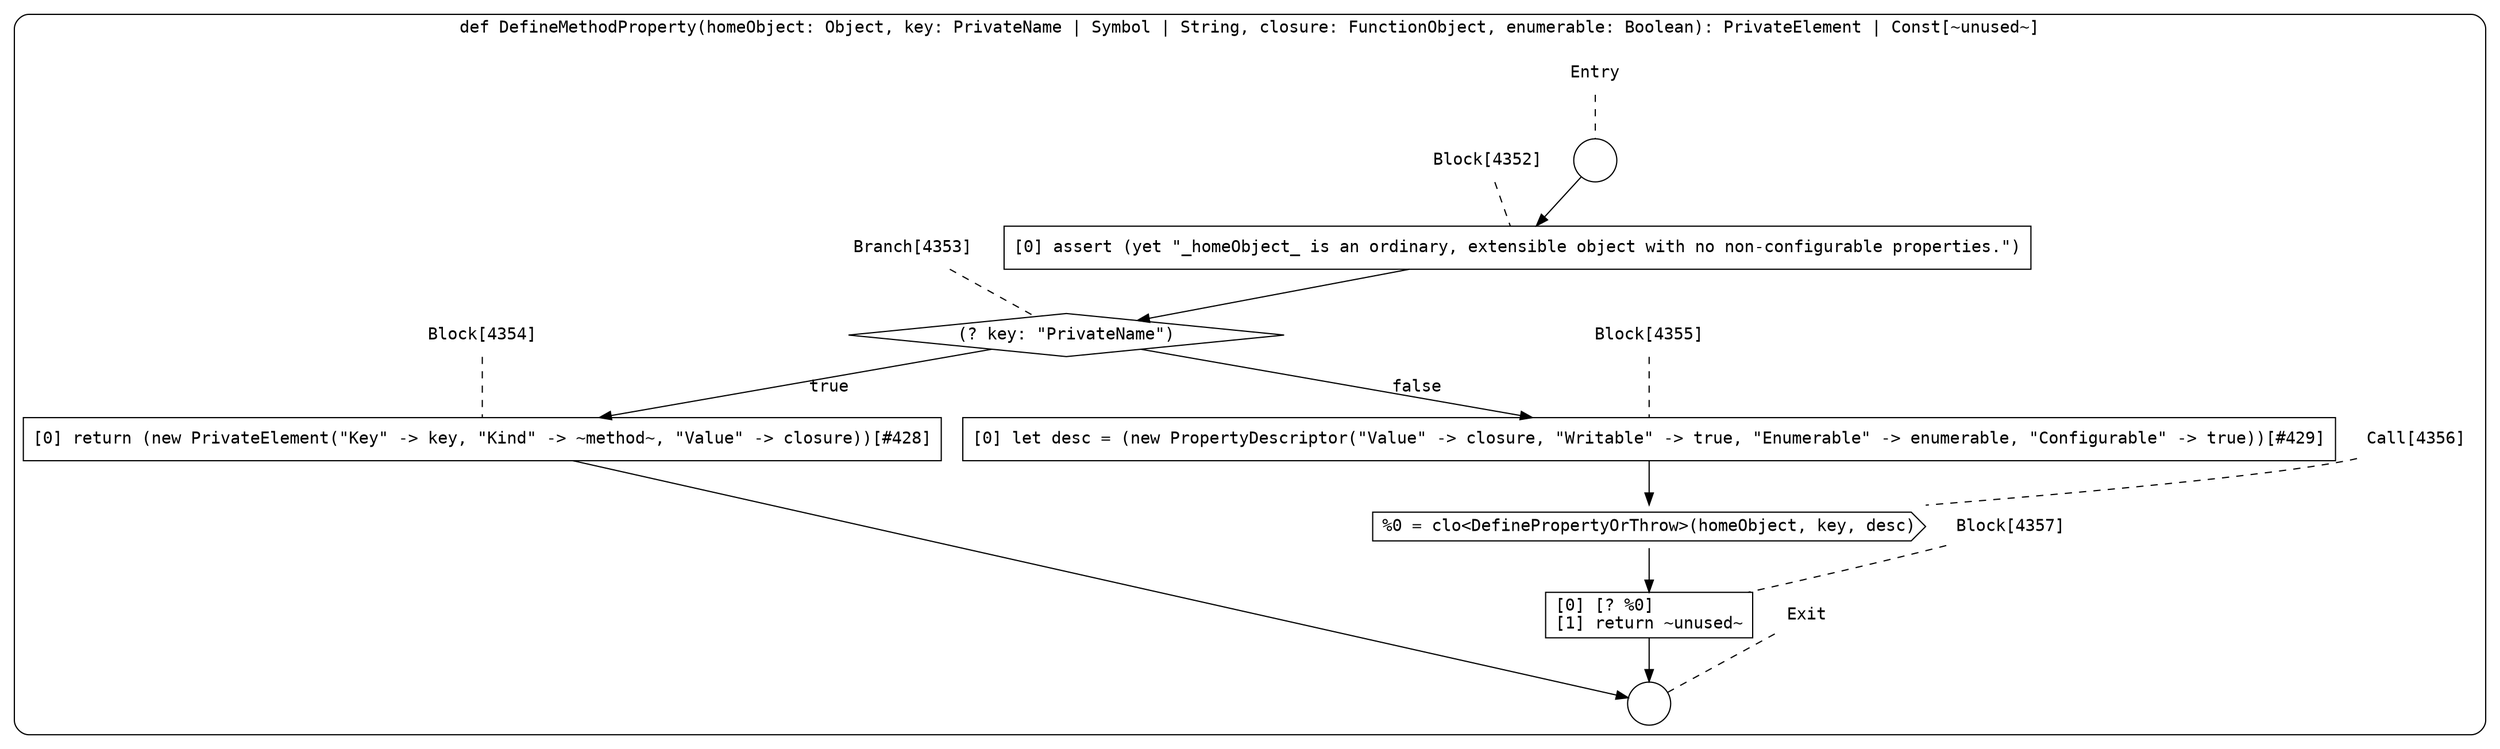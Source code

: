 digraph {
  graph [fontname = "Consolas"]
  node [fontname = "Consolas"]
  edge [fontname = "Consolas"]
  subgraph cluster1095 {
    label = "def DefineMethodProperty(homeObject: Object, key: PrivateName | Symbol | String, closure: FunctionObject, enumerable: Boolean): PrivateElement | Const[~unused~]"
    style = rounded
    cluster1095_entry_name [shape=none, label=<<font color="black">Entry</font>>]
    cluster1095_entry_name -> cluster1095_entry [arrowhead=none, color="black", style=dashed]
    cluster1095_entry [shape=circle label=" " color="black" fillcolor="white" style=filled]
    cluster1095_entry -> node4352 [color="black"]
    cluster1095_exit_name [shape=none, label=<<font color="black">Exit</font>>]
    cluster1095_exit_name -> cluster1095_exit [arrowhead=none, color="black", style=dashed]
    cluster1095_exit [shape=circle label=" " color="black" fillcolor="white" style=filled]
    node4352_name [shape=none, label=<<font color="black">Block[4352]</font>>]
    node4352_name -> node4352 [arrowhead=none, color="black", style=dashed]
    node4352 [shape=box, label=<<font color="black">[0] assert (yet &quot;_homeObject_ is an ordinary, extensible object with no non-configurable properties.&quot;)<BR ALIGN="LEFT"/></font>> color="black" fillcolor="white", style=filled]
    node4352 -> node4353 [color="black"]
    node4353_name [shape=none, label=<<font color="black">Branch[4353]</font>>]
    node4353_name -> node4353 [arrowhead=none, color="black", style=dashed]
    node4353 [shape=diamond, label=<<font color="black">(? key: &quot;PrivateName&quot;)</font>> color="black" fillcolor="white", style=filled]
    node4353 -> node4354 [label=<<font color="black">true</font>> color="black"]
    node4353 -> node4355 [label=<<font color="black">false</font>> color="black"]
    node4354_name [shape=none, label=<<font color="black">Block[4354]</font>>]
    node4354_name -> node4354 [arrowhead=none, color="black", style=dashed]
    node4354 [shape=box, label=<<font color="black">[0] return (new PrivateElement(&quot;Key&quot; -&gt; key, &quot;Kind&quot; -&gt; ~method~, &quot;Value&quot; -&gt; closure))[#428]<BR ALIGN="LEFT"/></font>> color="black" fillcolor="white", style=filled]
    node4354 -> cluster1095_exit [color="black"]
    node4355_name [shape=none, label=<<font color="black">Block[4355]</font>>]
    node4355_name -> node4355 [arrowhead=none, color="black", style=dashed]
    node4355 [shape=box, label=<<font color="black">[0] let desc = (new PropertyDescriptor(&quot;Value&quot; -&gt; closure, &quot;Writable&quot; -&gt; true, &quot;Enumerable&quot; -&gt; enumerable, &quot;Configurable&quot; -&gt; true))[#429]<BR ALIGN="LEFT"/></font>> color="black" fillcolor="white", style=filled]
    node4355 -> node4356 [color="black"]
    node4356_name [shape=none, label=<<font color="black">Call[4356]</font>>]
    node4356_name -> node4356 [arrowhead=none, color="black", style=dashed]
    node4356 [shape=cds, label=<<font color="black">%0 = clo&lt;DefinePropertyOrThrow&gt;(homeObject, key, desc)</font>> color="black" fillcolor="white", style=filled]
    node4356 -> node4357 [color="black"]
    node4357_name [shape=none, label=<<font color="black">Block[4357]</font>>]
    node4357_name -> node4357 [arrowhead=none, color="black", style=dashed]
    node4357 [shape=box, label=<<font color="black">[0] [? %0]<BR ALIGN="LEFT"/>[1] return ~unused~<BR ALIGN="LEFT"/></font>> color="black" fillcolor="white", style=filled]
    node4357 -> cluster1095_exit [color="black"]
  }
}